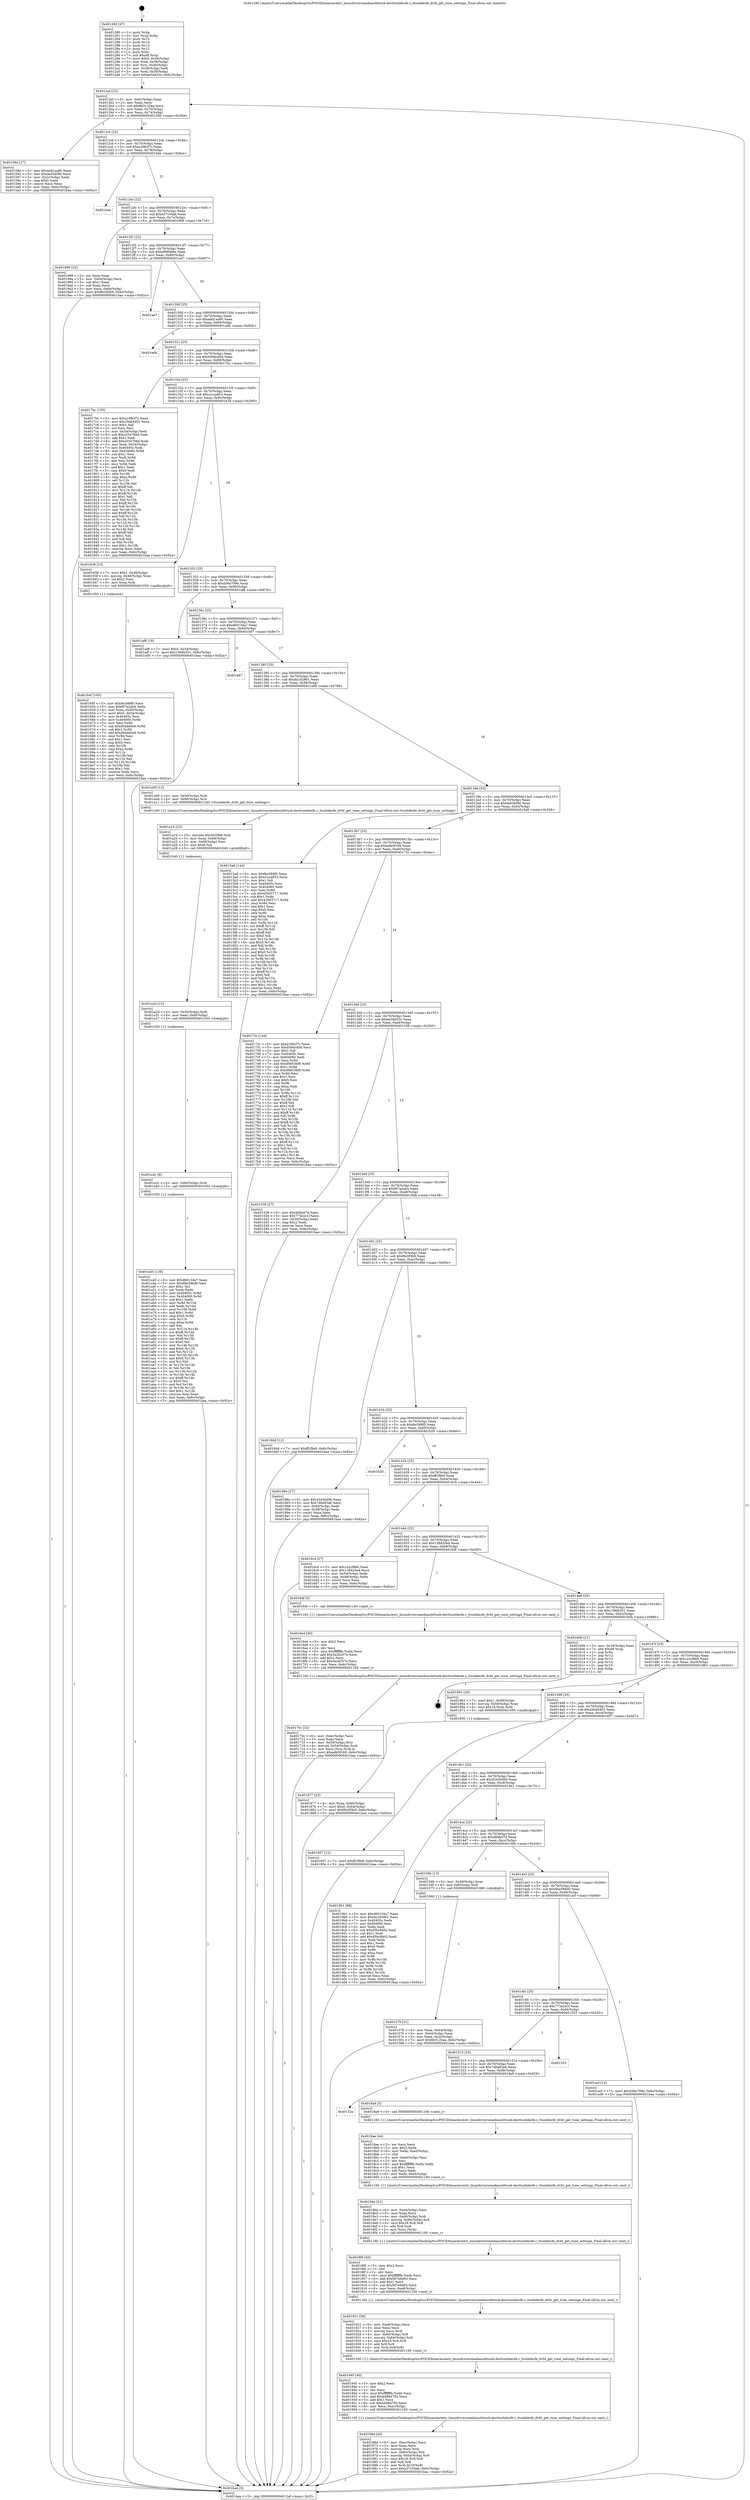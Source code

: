 digraph "0x401280" {
  label = "0x401280 (/mnt/c/Users/mathe/Desktop/tcc/POCII/binaries/extr_linuxdriversmediausbttusb-decttusbdecfe.c_ttusbdecfe_dvbt_get_tune_settings_Final-ollvm.out::main(0))"
  labelloc = "t"
  node[shape=record]

  Entry [label="",width=0.3,height=0.3,shape=circle,fillcolor=black,style=filled]
  "0x4012af" [label="{
     0x4012af [23]\l
     | [instrs]\l
     &nbsp;&nbsp;0x4012af \<+3\>: mov -0x6c(%rbp),%eax\l
     &nbsp;&nbsp;0x4012b2 \<+2\>: mov %eax,%ecx\l
     &nbsp;&nbsp;0x4012b4 \<+6\>: sub $0x863120aa,%ecx\l
     &nbsp;&nbsp;0x4012ba \<+3\>: mov %eax,-0x70(%rbp)\l
     &nbsp;&nbsp;0x4012bd \<+3\>: mov %ecx,-0x74(%rbp)\l
     &nbsp;&nbsp;0x4012c0 \<+6\>: je 000000000040158d \<main+0x30d\>\l
  }"]
  "0x40158d" [label="{
     0x40158d [27]\l
     | [instrs]\l
     &nbsp;&nbsp;0x40158d \<+5\>: mov $0xadd1aa80,%eax\l
     &nbsp;&nbsp;0x401592 \<+5\>: mov $0xda55b0fd,%ecx\l
     &nbsp;&nbsp;0x401597 \<+3\>: mov -0x2c(%rbp),%edx\l
     &nbsp;&nbsp;0x40159a \<+3\>: cmp $0x0,%edx\l
     &nbsp;&nbsp;0x40159d \<+3\>: cmove %ecx,%eax\l
     &nbsp;&nbsp;0x4015a0 \<+3\>: mov %eax,-0x6c(%rbp)\l
     &nbsp;&nbsp;0x4015a3 \<+5\>: jmp 0000000000401baa \<main+0x92a\>\l
  }"]
  "0x4012c6" [label="{
     0x4012c6 [22]\l
     | [instrs]\l
     &nbsp;&nbsp;0x4012c6 \<+5\>: jmp 00000000004012cb \<main+0x4b\>\l
     &nbsp;&nbsp;0x4012cb \<+3\>: mov -0x70(%rbp),%eax\l
     &nbsp;&nbsp;0x4012ce \<+5\>: sub $0xa168cf7c,%eax\l
     &nbsp;&nbsp;0x4012d3 \<+3\>: mov %eax,-0x78(%rbp)\l
     &nbsp;&nbsp;0x4012d6 \<+6\>: je 0000000000401b4e \<main+0x8ce\>\l
  }"]
  Exit [label="",width=0.3,height=0.3,shape=circle,fillcolor=black,style=filled,peripheries=2]
  "0x401b4e" [label="{
     0x401b4e\l
  }", style=dashed]
  "0x4012dc" [label="{
     0x4012dc [22]\l
     | [instrs]\l
     &nbsp;&nbsp;0x4012dc \<+5\>: jmp 00000000004012e1 \<main+0x61\>\l
     &nbsp;&nbsp;0x4012e1 \<+3\>: mov -0x70(%rbp),%eax\l
     &nbsp;&nbsp;0x4012e4 \<+5\>: sub $0xa37c54ab,%eax\l
     &nbsp;&nbsp;0x4012e9 \<+3\>: mov %eax,-0x7c(%rbp)\l
     &nbsp;&nbsp;0x4012ec \<+6\>: je 0000000000401998 \<main+0x718\>\l
  }"]
  "0x401a45" [label="{
     0x401a45 [138]\l
     | [instrs]\l
     &nbsp;&nbsp;0x401a45 \<+5\>: mov $0xd60134a7,%eax\l
     &nbsp;&nbsp;0x401a4a \<+5\>: mov $0x6ba596d0,%esi\l
     &nbsp;&nbsp;0x401a4f \<+2\>: mov $0x1,%cl\l
     &nbsp;&nbsp;0x401a51 \<+2\>: xor %edx,%edx\l
     &nbsp;&nbsp;0x401a53 \<+8\>: mov 0x40405c,%r8d\l
     &nbsp;&nbsp;0x401a5b \<+8\>: mov 0x404060,%r9d\l
     &nbsp;&nbsp;0x401a63 \<+3\>: sub $0x1,%edx\l
     &nbsp;&nbsp;0x401a66 \<+3\>: mov %r8d,%r10d\l
     &nbsp;&nbsp;0x401a69 \<+3\>: add %edx,%r10d\l
     &nbsp;&nbsp;0x401a6c \<+4\>: imul %r10d,%r8d\l
     &nbsp;&nbsp;0x401a70 \<+4\>: and $0x1,%r8d\l
     &nbsp;&nbsp;0x401a74 \<+4\>: cmp $0x0,%r8d\l
     &nbsp;&nbsp;0x401a78 \<+4\>: sete %r11b\l
     &nbsp;&nbsp;0x401a7c \<+4\>: cmp $0xa,%r9d\l
     &nbsp;&nbsp;0x401a80 \<+3\>: setl %bl\l
     &nbsp;&nbsp;0x401a83 \<+3\>: mov %r11b,%r14b\l
     &nbsp;&nbsp;0x401a86 \<+4\>: xor $0xff,%r14b\l
     &nbsp;&nbsp;0x401a8a \<+3\>: mov %bl,%r15b\l
     &nbsp;&nbsp;0x401a8d \<+4\>: xor $0xff,%r15b\l
     &nbsp;&nbsp;0x401a91 \<+3\>: xor $0x0,%cl\l
     &nbsp;&nbsp;0x401a94 \<+3\>: mov %r14b,%r12b\l
     &nbsp;&nbsp;0x401a97 \<+4\>: and $0x0,%r12b\l
     &nbsp;&nbsp;0x401a9b \<+3\>: and %cl,%r11b\l
     &nbsp;&nbsp;0x401a9e \<+3\>: mov %r15b,%r13b\l
     &nbsp;&nbsp;0x401aa1 \<+4\>: and $0x0,%r13b\l
     &nbsp;&nbsp;0x401aa5 \<+2\>: and %cl,%bl\l
     &nbsp;&nbsp;0x401aa7 \<+3\>: or %r11b,%r12b\l
     &nbsp;&nbsp;0x401aaa \<+3\>: or %bl,%r13b\l
     &nbsp;&nbsp;0x401aad \<+3\>: xor %r13b,%r12b\l
     &nbsp;&nbsp;0x401ab0 \<+3\>: or %r15b,%r14b\l
     &nbsp;&nbsp;0x401ab3 \<+4\>: xor $0xff,%r14b\l
     &nbsp;&nbsp;0x401ab7 \<+3\>: or $0x0,%cl\l
     &nbsp;&nbsp;0x401aba \<+3\>: and %cl,%r14b\l
     &nbsp;&nbsp;0x401abd \<+3\>: or %r14b,%r12b\l
     &nbsp;&nbsp;0x401ac0 \<+4\>: test $0x1,%r12b\l
     &nbsp;&nbsp;0x401ac4 \<+3\>: cmovne %esi,%eax\l
     &nbsp;&nbsp;0x401ac7 \<+3\>: mov %eax,-0x6c(%rbp)\l
     &nbsp;&nbsp;0x401aca \<+5\>: jmp 0000000000401baa \<main+0x92a\>\l
  }"]
  "0x401998" [label="{
     0x401998 [25]\l
     | [instrs]\l
     &nbsp;&nbsp;0x401998 \<+2\>: xor %eax,%eax\l
     &nbsp;&nbsp;0x40199a \<+3\>: mov -0x64(%rbp),%ecx\l
     &nbsp;&nbsp;0x40199d \<+3\>: sub $0x1,%eax\l
     &nbsp;&nbsp;0x4019a0 \<+2\>: sub %eax,%ecx\l
     &nbsp;&nbsp;0x4019a2 \<+3\>: mov %ecx,-0x64(%rbp)\l
     &nbsp;&nbsp;0x4019a5 \<+7\>: movl $0xf6c0f3b9,-0x6c(%rbp)\l
     &nbsp;&nbsp;0x4019ac \<+5\>: jmp 0000000000401baa \<main+0x92a\>\l
  }"]
  "0x4012f2" [label="{
     0x4012f2 [22]\l
     | [instrs]\l
     &nbsp;&nbsp;0x4012f2 \<+5\>: jmp 00000000004012f7 \<main+0x77\>\l
     &nbsp;&nbsp;0x4012f7 \<+3\>: mov -0x70(%rbp),%eax\l
     &nbsp;&nbsp;0x4012fa \<+5\>: sub $0xa9889abe,%eax\l
     &nbsp;&nbsp;0x4012ff \<+3\>: mov %eax,-0x80(%rbp)\l
     &nbsp;&nbsp;0x401302 \<+6\>: je 0000000000401ae7 \<main+0x867\>\l
  }"]
  "0x401a3c" [label="{
     0x401a3c [9]\l
     | [instrs]\l
     &nbsp;&nbsp;0x401a3c \<+4\>: mov -0x60(%rbp),%rdi\l
     &nbsp;&nbsp;0x401a40 \<+5\>: call 0000000000401030 \<free@plt\>\l
     | [calls]\l
     &nbsp;&nbsp;0x401030 \{1\} (unknown)\l
  }"]
  "0x401ae7" [label="{
     0x401ae7\l
  }", style=dashed]
  "0x401308" [label="{
     0x401308 [25]\l
     | [instrs]\l
     &nbsp;&nbsp;0x401308 \<+5\>: jmp 000000000040130d \<main+0x8d\>\l
     &nbsp;&nbsp;0x40130d \<+3\>: mov -0x70(%rbp),%eax\l
     &nbsp;&nbsp;0x401310 \<+5\>: sub $0xadd1aa80,%eax\l
     &nbsp;&nbsp;0x401315 \<+6\>: mov %eax,-0x84(%rbp)\l
     &nbsp;&nbsp;0x40131b \<+6\>: je 0000000000401adb \<main+0x85b\>\l
  }"]
  "0x401a2d" [label="{
     0x401a2d [15]\l
     | [instrs]\l
     &nbsp;&nbsp;0x401a2d \<+4\>: mov -0x50(%rbp),%rdi\l
     &nbsp;&nbsp;0x401a31 \<+6\>: mov %eax,-0xf0(%rbp)\l
     &nbsp;&nbsp;0x401a37 \<+5\>: call 0000000000401030 \<free@plt\>\l
     | [calls]\l
     &nbsp;&nbsp;0x401030 \{1\} (unknown)\l
  }"]
  "0x401adb" [label="{
     0x401adb\l
  }", style=dashed]
  "0x401321" [label="{
     0x401321 [25]\l
     | [instrs]\l
     &nbsp;&nbsp;0x401321 \<+5\>: jmp 0000000000401326 \<main+0xa6\>\l
     &nbsp;&nbsp;0x401326 \<+3\>: mov -0x70(%rbp),%eax\l
     &nbsp;&nbsp;0x401329 \<+5\>: sub $0xb59dcd0d,%eax\l
     &nbsp;&nbsp;0x40132e \<+6\>: mov %eax,-0x88(%rbp)\l
     &nbsp;&nbsp;0x401334 \<+6\>: je 00000000004017bc \<main+0x53c\>\l
  }"]
  "0x401a16" [label="{
     0x401a16 [23]\l
     | [instrs]\l
     &nbsp;&nbsp;0x401a16 \<+10\>: movabs $0x4020b6,%rdi\l
     &nbsp;&nbsp;0x401a20 \<+3\>: mov %eax,-0x68(%rbp)\l
     &nbsp;&nbsp;0x401a23 \<+3\>: mov -0x68(%rbp),%esi\l
     &nbsp;&nbsp;0x401a26 \<+2\>: mov $0x0,%al\l
     &nbsp;&nbsp;0x401a28 \<+5\>: call 0000000000401040 \<printf@plt\>\l
     | [calls]\l
     &nbsp;&nbsp;0x401040 \{1\} (unknown)\l
  }"]
  "0x4017bc" [label="{
     0x4017bc [155]\l
     | [instrs]\l
     &nbsp;&nbsp;0x4017bc \<+5\>: mov $0xa168cf7c,%eax\l
     &nbsp;&nbsp;0x4017c1 \<+5\>: mov $0x29ad4401,%ecx\l
     &nbsp;&nbsp;0x4017c6 \<+2\>: mov $0x1,%dl\l
     &nbsp;&nbsp;0x4017c8 \<+2\>: xor %esi,%esi\l
     &nbsp;&nbsp;0x4017ca \<+3\>: mov -0x54(%rbp),%edi\l
     &nbsp;&nbsp;0x4017cd \<+6\>: sub $0xc034766d,%edi\l
     &nbsp;&nbsp;0x4017d3 \<+3\>: add $0x1,%edi\l
     &nbsp;&nbsp;0x4017d6 \<+6\>: add $0xc034766d,%edi\l
     &nbsp;&nbsp;0x4017dc \<+3\>: mov %edi,-0x54(%rbp)\l
     &nbsp;&nbsp;0x4017df \<+7\>: mov 0x40405c,%edi\l
     &nbsp;&nbsp;0x4017e6 \<+8\>: mov 0x404060,%r8d\l
     &nbsp;&nbsp;0x4017ee \<+3\>: sub $0x1,%esi\l
     &nbsp;&nbsp;0x4017f1 \<+3\>: mov %edi,%r9d\l
     &nbsp;&nbsp;0x4017f4 \<+3\>: add %esi,%r9d\l
     &nbsp;&nbsp;0x4017f7 \<+4\>: imul %r9d,%edi\l
     &nbsp;&nbsp;0x4017fb \<+3\>: and $0x1,%edi\l
     &nbsp;&nbsp;0x4017fe \<+3\>: cmp $0x0,%edi\l
     &nbsp;&nbsp;0x401801 \<+4\>: sete %r10b\l
     &nbsp;&nbsp;0x401805 \<+4\>: cmp $0xa,%r8d\l
     &nbsp;&nbsp;0x401809 \<+4\>: setl %r11b\l
     &nbsp;&nbsp;0x40180d \<+3\>: mov %r10b,%bl\l
     &nbsp;&nbsp;0x401810 \<+3\>: xor $0xff,%bl\l
     &nbsp;&nbsp;0x401813 \<+3\>: mov %r11b,%r14b\l
     &nbsp;&nbsp;0x401816 \<+4\>: xor $0xff,%r14b\l
     &nbsp;&nbsp;0x40181a \<+3\>: xor $0x1,%dl\l
     &nbsp;&nbsp;0x40181d \<+3\>: mov %bl,%r15b\l
     &nbsp;&nbsp;0x401820 \<+4\>: and $0xff,%r15b\l
     &nbsp;&nbsp;0x401824 \<+3\>: and %dl,%r10b\l
     &nbsp;&nbsp;0x401827 \<+3\>: mov %r14b,%r12b\l
     &nbsp;&nbsp;0x40182a \<+4\>: and $0xff,%r12b\l
     &nbsp;&nbsp;0x40182e \<+3\>: and %dl,%r11b\l
     &nbsp;&nbsp;0x401831 \<+3\>: or %r10b,%r15b\l
     &nbsp;&nbsp;0x401834 \<+3\>: or %r11b,%r12b\l
     &nbsp;&nbsp;0x401837 \<+3\>: xor %r12b,%r15b\l
     &nbsp;&nbsp;0x40183a \<+3\>: or %r14b,%bl\l
     &nbsp;&nbsp;0x40183d \<+3\>: xor $0xff,%bl\l
     &nbsp;&nbsp;0x401840 \<+3\>: or $0x1,%dl\l
     &nbsp;&nbsp;0x401843 \<+2\>: and %dl,%bl\l
     &nbsp;&nbsp;0x401845 \<+3\>: or %bl,%r15b\l
     &nbsp;&nbsp;0x401848 \<+4\>: test $0x1,%r15b\l
     &nbsp;&nbsp;0x40184c \<+3\>: cmovne %ecx,%eax\l
     &nbsp;&nbsp;0x40184f \<+3\>: mov %eax,-0x6c(%rbp)\l
     &nbsp;&nbsp;0x401852 \<+5\>: jmp 0000000000401baa \<main+0x92a\>\l
  }"]
  "0x40133a" [label="{
     0x40133a [25]\l
     | [instrs]\l
     &nbsp;&nbsp;0x40133a \<+5\>: jmp 000000000040133f \<main+0xbf\>\l
     &nbsp;&nbsp;0x40133f \<+3\>: mov -0x70(%rbp),%eax\l
     &nbsp;&nbsp;0x401342 \<+5\>: sub $0xcccca853,%eax\l
     &nbsp;&nbsp;0x401347 \<+6\>: mov %eax,-0x8c(%rbp)\l
     &nbsp;&nbsp;0x40134d \<+6\>: je 0000000000401638 \<main+0x3b8\>\l
  }"]
  "0x40196d" [label="{
     0x40196d [43]\l
     | [instrs]\l
     &nbsp;&nbsp;0x40196d \<+6\>: mov -0xec(%rbp),%ecx\l
     &nbsp;&nbsp;0x401973 \<+3\>: imul %eax,%ecx\l
     &nbsp;&nbsp;0x401976 \<+3\>: movslq %ecx,%rdi\l
     &nbsp;&nbsp;0x401979 \<+4\>: mov -0x60(%rbp),%r8\l
     &nbsp;&nbsp;0x40197d \<+4\>: movslq -0x64(%rbp),%r9\l
     &nbsp;&nbsp;0x401981 \<+4\>: imul $0x18,%r9,%r9\l
     &nbsp;&nbsp;0x401985 \<+3\>: add %r9,%r8\l
     &nbsp;&nbsp;0x401988 \<+4\>: mov %rdi,0x10(%r8)\l
     &nbsp;&nbsp;0x40198c \<+7\>: movl $0xa37c54ab,-0x6c(%rbp)\l
     &nbsp;&nbsp;0x401993 \<+5\>: jmp 0000000000401baa \<main+0x92a\>\l
  }"]
  "0x401638" [label="{
     0x401638 [23]\l
     | [instrs]\l
     &nbsp;&nbsp;0x401638 \<+7\>: movl $0x1,-0x48(%rbp)\l
     &nbsp;&nbsp;0x40163f \<+4\>: movslq -0x48(%rbp),%rax\l
     &nbsp;&nbsp;0x401643 \<+4\>: shl $0x2,%rax\l
     &nbsp;&nbsp;0x401647 \<+3\>: mov %rax,%rdi\l
     &nbsp;&nbsp;0x40164a \<+5\>: call 0000000000401050 \<malloc@plt\>\l
     | [calls]\l
     &nbsp;&nbsp;0x401050 \{1\} (unknown)\l
  }"]
  "0x401353" [label="{
     0x401353 [25]\l
     | [instrs]\l
     &nbsp;&nbsp;0x401353 \<+5\>: jmp 0000000000401358 \<main+0xd8\>\l
     &nbsp;&nbsp;0x401358 \<+3\>: mov -0x70(%rbp),%eax\l
     &nbsp;&nbsp;0x40135b \<+5\>: sub $0xd36e709e,%eax\l
     &nbsp;&nbsp;0x401360 \<+6\>: mov %eax,-0x90(%rbp)\l
     &nbsp;&nbsp;0x401366 \<+6\>: je 0000000000401af8 \<main+0x878\>\l
  }"]
  "0x401945" [label="{
     0x401945 [40]\l
     | [instrs]\l
     &nbsp;&nbsp;0x401945 \<+5\>: mov $0x2,%ecx\l
     &nbsp;&nbsp;0x40194a \<+1\>: cltd\l
     &nbsp;&nbsp;0x40194b \<+2\>: idiv %ecx\l
     &nbsp;&nbsp;0x40194d \<+6\>: imul $0xfffffffe,%edx,%ecx\l
     &nbsp;&nbsp;0x401953 \<+6\>: add $0xb4884783,%ecx\l
     &nbsp;&nbsp;0x401959 \<+3\>: add $0x1,%ecx\l
     &nbsp;&nbsp;0x40195c \<+6\>: sub $0xb4884783,%ecx\l
     &nbsp;&nbsp;0x401962 \<+6\>: mov %ecx,-0xec(%rbp)\l
     &nbsp;&nbsp;0x401968 \<+5\>: call 0000000000401160 \<next_i\>\l
     | [calls]\l
     &nbsp;&nbsp;0x401160 \{1\} (/mnt/c/Users/mathe/Desktop/tcc/POCII/binaries/extr_linuxdriversmediausbttusb-decttusbdecfe.c_ttusbdecfe_dvbt_get_tune_settings_Final-ollvm.out::next_i)\l
  }"]
  "0x401af8" [label="{
     0x401af8 [19]\l
     | [instrs]\l
     &nbsp;&nbsp;0x401af8 \<+7\>: movl $0x0,-0x34(%rbp)\l
     &nbsp;&nbsp;0x401aff \<+7\>: movl $0x1596b351,-0x6c(%rbp)\l
     &nbsp;&nbsp;0x401b06 \<+5\>: jmp 0000000000401baa \<main+0x92a\>\l
  }"]
  "0x40136c" [label="{
     0x40136c [25]\l
     | [instrs]\l
     &nbsp;&nbsp;0x40136c \<+5\>: jmp 0000000000401371 \<main+0xf1\>\l
     &nbsp;&nbsp;0x401371 \<+3\>: mov -0x70(%rbp),%eax\l
     &nbsp;&nbsp;0x401374 \<+5\>: sub $0xd60134a7,%eax\l
     &nbsp;&nbsp;0x401379 \<+6\>: mov %eax,-0x94(%rbp)\l
     &nbsp;&nbsp;0x40137f \<+6\>: je 0000000000401b67 \<main+0x8e7\>\l
  }"]
  "0x401921" [label="{
     0x401921 [36]\l
     | [instrs]\l
     &nbsp;&nbsp;0x401921 \<+6\>: mov -0xe8(%rbp),%ecx\l
     &nbsp;&nbsp;0x401927 \<+3\>: imul %eax,%ecx\l
     &nbsp;&nbsp;0x40192a \<+3\>: movslq %ecx,%rdi\l
     &nbsp;&nbsp;0x40192d \<+4\>: mov -0x60(%rbp),%r8\l
     &nbsp;&nbsp;0x401931 \<+4\>: movslq -0x64(%rbp),%r9\l
     &nbsp;&nbsp;0x401935 \<+4\>: imul $0x18,%r9,%r9\l
     &nbsp;&nbsp;0x401939 \<+3\>: add %r9,%r8\l
     &nbsp;&nbsp;0x40193c \<+4\>: mov %rdi,0x8(%r8)\l
     &nbsp;&nbsp;0x401940 \<+5\>: call 0000000000401160 \<next_i\>\l
     | [calls]\l
     &nbsp;&nbsp;0x401160 \{1\} (/mnt/c/Users/mathe/Desktop/tcc/POCII/binaries/extr_linuxdriversmediausbttusb-decttusbdecfe.c_ttusbdecfe_dvbt_get_tune_settings_Final-ollvm.out::next_i)\l
  }"]
  "0x401b67" [label="{
     0x401b67\l
  }", style=dashed]
  "0x401385" [label="{
     0x401385 [25]\l
     | [instrs]\l
     &nbsp;&nbsp;0x401385 \<+5\>: jmp 000000000040138a \<main+0x10a\>\l
     &nbsp;&nbsp;0x40138a \<+3\>: mov -0x70(%rbp),%eax\l
     &nbsp;&nbsp;0x40138d \<+5\>: sub $0xda182801,%eax\l
     &nbsp;&nbsp;0x401392 \<+6\>: mov %eax,-0x98(%rbp)\l
     &nbsp;&nbsp;0x401398 \<+6\>: je 0000000000401a09 \<main+0x789\>\l
  }"]
  "0x4018f9" [label="{
     0x4018f9 [40]\l
     | [instrs]\l
     &nbsp;&nbsp;0x4018f9 \<+5\>: mov $0x2,%ecx\l
     &nbsp;&nbsp;0x4018fe \<+1\>: cltd\l
     &nbsp;&nbsp;0x4018ff \<+2\>: idiv %ecx\l
     &nbsp;&nbsp;0x401901 \<+6\>: imul $0xfffffffe,%edx,%ecx\l
     &nbsp;&nbsp;0x401907 \<+6\>: add $0x567e6d93,%ecx\l
     &nbsp;&nbsp;0x40190d \<+3\>: add $0x1,%ecx\l
     &nbsp;&nbsp;0x401910 \<+6\>: sub $0x567e6d93,%ecx\l
     &nbsp;&nbsp;0x401916 \<+6\>: mov %ecx,-0xe8(%rbp)\l
     &nbsp;&nbsp;0x40191c \<+5\>: call 0000000000401160 \<next_i\>\l
     | [calls]\l
     &nbsp;&nbsp;0x401160 \{1\} (/mnt/c/Users/mathe/Desktop/tcc/POCII/binaries/extr_linuxdriversmediausbttusb-decttusbdecfe.c_ttusbdecfe_dvbt_get_tune_settings_Final-ollvm.out::next_i)\l
  }"]
  "0x401a09" [label="{
     0x401a09 [13]\l
     | [instrs]\l
     &nbsp;&nbsp;0x401a09 \<+4\>: mov -0x50(%rbp),%rdi\l
     &nbsp;&nbsp;0x401a0d \<+4\>: mov -0x60(%rbp),%rsi\l
     &nbsp;&nbsp;0x401a11 \<+5\>: call 0000000000401240 \<ttusbdecfe_dvbt_get_tune_settings\>\l
     | [calls]\l
     &nbsp;&nbsp;0x401240 \{1\} (/mnt/c/Users/mathe/Desktop/tcc/POCII/binaries/extr_linuxdriversmediausbttusb-decttusbdecfe.c_ttusbdecfe_dvbt_get_tune_settings_Final-ollvm.out::ttusbdecfe_dvbt_get_tune_settings)\l
  }"]
  "0x40139e" [label="{
     0x40139e [25]\l
     | [instrs]\l
     &nbsp;&nbsp;0x40139e \<+5\>: jmp 00000000004013a3 \<main+0x123\>\l
     &nbsp;&nbsp;0x4013a3 \<+3\>: mov -0x70(%rbp),%eax\l
     &nbsp;&nbsp;0x4013a6 \<+5\>: sub $0xda55b0fd,%eax\l
     &nbsp;&nbsp;0x4013ab \<+6\>: mov %eax,-0x9c(%rbp)\l
     &nbsp;&nbsp;0x4013b1 \<+6\>: je 00000000004015a8 \<main+0x328\>\l
  }"]
  "0x4018da" [label="{
     0x4018da [31]\l
     | [instrs]\l
     &nbsp;&nbsp;0x4018da \<+6\>: mov -0xe4(%rbp),%ecx\l
     &nbsp;&nbsp;0x4018e0 \<+3\>: imul %eax,%ecx\l
     &nbsp;&nbsp;0x4018e3 \<+4\>: mov -0x60(%rbp),%rdi\l
     &nbsp;&nbsp;0x4018e7 \<+4\>: movslq -0x64(%rbp),%r8\l
     &nbsp;&nbsp;0x4018eb \<+4\>: imul $0x18,%r8,%r8\l
     &nbsp;&nbsp;0x4018ef \<+3\>: add %r8,%rdi\l
     &nbsp;&nbsp;0x4018f2 \<+2\>: mov %ecx,(%rdi)\l
     &nbsp;&nbsp;0x4018f4 \<+5\>: call 0000000000401160 \<next_i\>\l
     | [calls]\l
     &nbsp;&nbsp;0x401160 \{1\} (/mnt/c/Users/mathe/Desktop/tcc/POCII/binaries/extr_linuxdriversmediausbttusb-decttusbdecfe.c_ttusbdecfe_dvbt_get_tune_settings_Final-ollvm.out::next_i)\l
  }"]
  "0x4015a8" [label="{
     0x4015a8 [144]\l
     | [instrs]\l
     &nbsp;&nbsp;0x4015a8 \<+5\>: mov $0xfec588f0,%eax\l
     &nbsp;&nbsp;0x4015ad \<+5\>: mov $0xcccca853,%ecx\l
     &nbsp;&nbsp;0x4015b2 \<+2\>: mov $0x1,%dl\l
     &nbsp;&nbsp;0x4015b4 \<+7\>: mov 0x40405c,%esi\l
     &nbsp;&nbsp;0x4015bb \<+7\>: mov 0x404060,%edi\l
     &nbsp;&nbsp;0x4015c2 \<+3\>: mov %esi,%r8d\l
     &nbsp;&nbsp;0x4015c5 \<+7\>: sub $0x43045717,%r8d\l
     &nbsp;&nbsp;0x4015cc \<+4\>: sub $0x1,%r8d\l
     &nbsp;&nbsp;0x4015d0 \<+7\>: add $0x43045717,%r8d\l
     &nbsp;&nbsp;0x4015d7 \<+4\>: imul %r8d,%esi\l
     &nbsp;&nbsp;0x4015db \<+3\>: and $0x1,%esi\l
     &nbsp;&nbsp;0x4015de \<+3\>: cmp $0x0,%esi\l
     &nbsp;&nbsp;0x4015e1 \<+4\>: sete %r9b\l
     &nbsp;&nbsp;0x4015e5 \<+3\>: cmp $0xa,%edi\l
     &nbsp;&nbsp;0x4015e8 \<+4\>: setl %r10b\l
     &nbsp;&nbsp;0x4015ec \<+3\>: mov %r9b,%r11b\l
     &nbsp;&nbsp;0x4015ef \<+4\>: xor $0xff,%r11b\l
     &nbsp;&nbsp;0x4015f3 \<+3\>: mov %r10b,%bl\l
     &nbsp;&nbsp;0x4015f6 \<+3\>: xor $0xff,%bl\l
     &nbsp;&nbsp;0x4015f9 \<+3\>: xor $0x0,%dl\l
     &nbsp;&nbsp;0x4015fc \<+3\>: mov %r11b,%r14b\l
     &nbsp;&nbsp;0x4015ff \<+4\>: and $0x0,%r14b\l
     &nbsp;&nbsp;0x401603 \<+3\>: and %dl,%r9b\l
     &nbsp;&nbsp;0x401606 \<+3\>: mov %bl,%r15b\l
     &nbsp;&nbsp;0x401609 \<+4\>: and $0x0,%r15b\l
     &nbsp;&nbsp;0x40160d \<+3\>: and %dl,%r10b\l
     &nbsp;&nbsp;0x401610 \<+3\>: or %r9b,%r14b\l
     &nbsp;&nbsp;0x401613 \<+3\>: or %r10b,%r15b\l
     &nbsp;&nbsp;0x401616 \<+3\>: xor %r15b,%r14b\l
     &nbsp;&nbsp;0x401619 \<+3\>: or %bl,%r11b\l
     &nbsp;&nbsp;0x40161c \<+4\>: xor $0xff,%r11b\l
     &nbsp;&nbsp;0x401620 \<+3\>: or $0x0,%dl\l
     &nbsp;&nbsp;0x401623 \<+3\>: and %dl,%r11b\l
     &nbsp;&nbsp;0x401626 \<+3\>: or %r11b,%r14b\l
     &nbsp;&nbsp;0x401629 \<+4\>: test $0x1,%r14b\l
     &nbsp;&nbsp;0x40162d \<+3\>: cmovne %ecx,%eax\l
     &nbsp;&nbsp;0x401630 \<+3\>: mov %eax,-0x6c(%rbp)\l
     &nbsp;&nbsp;0x401633 \<+5\>: jmp 0000000000401baa \<main+0x92a\>\l
  }"]
  "0x4013b7" [label="{
     0x4013b7 [25]\l
     | [instrs]\l
     &nbsp;&nbsp;0x4013b7 \<+5\>: jmp 00000000004013bc \<main+0x13c\>\l
     &nbsp;&nbsp;0x4013bc \<+3\>: mov -0x70(%rbp),%eax\l
     &nbsp;&nbsp;0x4013bf \<+5\>: sub $0xedb5f169,%eax\l
     &nbsp;&nbsp;0x4013c4 \<+6\>: mov %eax,-0xa0(%rbp)\l
     &nbsp;&nbsp;0x4013ca \<+6\>: je 000000000040172c \<main+0x4ac\>\l
  }"]
  "0x4018ae" [label="{
     0x4018ae [44]\l
     | [instrs]\l
     &nbsp;&nbsp;0x4018ae \<+2\>: xor %ecx,%ecx\l
     &nbsp;&nbsp;0x4018b0 \<+5\>: mov $0x2,%edx\l
     &nbsp;&nbsp;0x4018b5 \<+6\>: mov %edx,-0xe0(%rbp)\l
     &nbsp;&nbsp;0x4018bb \<+1\>: cltd\l
     &nbsp;&nbsp;0x4018bc \<+6\>: mov -0xe0(%rbp),%esi\l
     &nbsp;&nbsp;0x4018c2 \<+2\>: idiv %esi\l
     &nbsp;&nbsp;0x4018c4 \<+6\>: imul $0xfffffffe,%edx,%edx\l
     &nbsp;&nbsp;0x4018ca \<+3\>: sub $0x1,%ecx\l
     &nbsp;&nbsp;0x4018cd \<+2\>: sub %ecx,%edx\l
     &nbsp;&nbsp;0x4018cf \<+6\>: mov %edx,-0xe4(%rbp)\l
     &nbsp;&nbsp;0x4018d5 \<+5\>: call 0000000000401160 \<next_i\>\l
     | [calls]\l
     &nbsp;&nbsp;0x401160 \{1\} (/mnt/c/Users/mathe/Desktop/tcc/POCII/binaries/extr_linuxdriversmediausbttusb-decttusbdecfe.c_ttusbdecfe_dvbt_get_tune_settings_Final-ollvm.out::next_i)\l
  }"]
  "0x40172c" [label="{
     0x40172c [144]\l
     | [instrs]\l
     &nbsp;&nbsp;0x40172c \<+5\>: mov $0xa168cf7c,%eax\l
     &nbsp;&nbsp;0x401731 \<+5\>: mov $0xb59dcd0d,%ecx\l
     &nbsp;&nbsp;0x401736 \<+2\>: mov $0x1,%dl\l
     &nbsp;&nbsp;0x401738 \<+7\>: mov 0x40405c,%esi\l
     &nbsp;&nbsp;0x40173f \<+7\>: mov 0x404060,%edi\l
     &nbsp;&nbsp;0x401746 \<+3\>: mov %esi,%r8d\l
     &nbsp;&nbsp;0x401749 \<+7\>: add $0xd9b03bf9,%r8d\l
     &nbsp;&nbsp;0x401750 \<+4\>: sub $0x1,%r8d\l
     &nbsp;&nbsp;0x401754 \<+7\>: sub $0xd9b03bf9,%r8d\l
     &nbsp;&nbsp;0x40175b \<+4\>: imul %r8d,%esi\l
     &nbsp;&nbsp;0x40175f \<+3\>: and $0x1,%esi\l
     &nbsp;&nbsp;0x401762 \<+3\>: cmp $0x0,%esi\l
     &nbsp;&nbsp;0x401765 \<+4\>: sete %r9b\l
     &nbsp;&nbsp;0x401769 \<+3\>: cmp $0xa,%edi\l
     &nbsp;&nbsp;0x40176c \<+4\>: setl %r10b\l
     &nbsp;&nbsp;0x401770 \<+3\>: mov %r9b,%r11b\l
     &nbsp;&nbsp;0x401773 \<+4\>: xor $0xff,%r11b\l
     &nbsp;&nbsp;0x401777 \<+3\>: mov %r10b,%bl\l
     &nbsp;&nbsp;0x40177a \<+3\>: xor $0xff,%bl\l
     &nbsp;&nbsp;0x40177d \<+3\>: xor $0x1,%dl\l
     &nbsp;&nbsp;0x401780 \<+3\>: mov %r11b,%r14b\l
     &nbsp;&nbsp;0x401783 \<+4\>: and $0xff,%r14b\l
     &nbsp;&nbsp;0x401787 \<+3\>: and %dl,%r9b\l
     &nbsp;&nbsp;0x40178a \<+3\>: mov %bl,%r15b\l
     &nbsp;&nbsp;0x40178d \<+4\>: and $0xff,%r15b\l
     &nbsp;&nbsp;0x401791 \<+3\>: and %dl,%r10b\l
     &nbsp;&nbsp;0x401794 \<+3\>: or %r9b,%r14b\l
     &nbsp;&nbsp;0x401797 \<+3\>: or %r10b,%r15b\l
     &nbsp;&nbsp;0x40179a \<+3\>: xor %r15b,%r14b\l
     &nbsp;&nbsp;0x40179d \<+3\>: or %bl,%r11b\l
     &nbsp;&nbsp;0x4017a0 \<+4\>: xor $0xff,%r11b\l
     &nbsp;&nbsp;0x4017a4 \<+3\>: or $0x1,%dl\l
     &nbsp;&nbsp;0x4017a7 \<+3\>: and %dl,%r11b\l
     &nbsp;&nbsp;0x4017aa \<+3\>: or %r11b,%r14b\l
     &nbsp;&nbsp;0x4017ad \<+4\>: test $0x1,%r14b\l
     &nbsp;&nbsp;0x4017b1 \<+3\>: cmovne %ecx,%eax\l
     &nbsp;&nbsp;0x4017b4 \<+3\>: mov %eax,-0x6c(%rbp)\l
     &nbsp;&nbsp;0x4017b7 \<+5\>: jmp 0000000000401baa \<main+0x92a\>\l
  }"]
  "0x4013d0" [label="{
     0x4013d0 [25]\l
     | [instrs]\l
     &nbsp;&nbsp;0x4013d0 \<+5\>: jmp 00000000004013d5 \<main+0x155\>\l
     &nbsp;&nbsp;0x4013d5 \<+3\>: mov -0x70(%rbp),%eax\l
     &nbsp;&nbsp;0x4013d8 \<+5\>: sub $0xee3dd33c,%eax\l
     &nbsp;&nbsp;0x4013dd \<+6\>: mov %eax,-0xa4(%rbp)\l
     &nbsp;&nbsp;0x4013e3 \<+6\>: je 0000000000401538 \<main+0x2b8\>\l
  }"]
  "0x40152e" [label="{
     0x40152e\l
  }", style=dashed]
  "0x401538" [label="{
     0x401538 [27]\l
     | [instrs]\l
     &nbsp;&nbsp;0x401538 \<+5\>: mov $0x4fdfa47d,%eax\l
     &nbsp;&nbsp;0x40153d \<+5\>: mov $0x773e2e1f,%ecx\l
     &nbsp;&nbsp;0x401542 \<+3\>: mov -0x30(%rbp),%edx\l
     &nbsp;&nbsp;0x401545 \<+3\>: cmp $0x2,%edx\l
     &nbsp;&nbsp;0x401548 \<+3\>: cmovne %ecx,%eax\l
     &nbsp;&nbsp;0x40154b \<+3\>: mov %eax,-0x6c(%rbp)\l
     &nbsp;&nbsp;0x40154e \<+5\>: jmp 0000000000401baa \<main+0x92a\>\l
  }"]
  "0x4013e9" [label="{
     0x4013e9 [25]\l
     | [instrs]\l
     &nbsp;&nbsp;0x4013e9 \<+5\>: jmp 00000000004013ee \<main+0x16e\>\l
     &nbsp;&nbsp;0x4013ee \<+3\>: mov -0x70(%rbp),%eax\l
     &nbsp;&nbsp;0x4013f1 \<+5\>: sub $0xf07a2ab4,%eax\l
     &nbsp;&nbsp;0x4013f6 \<+6\>: mov %eax,-0xa8(%rbp)\l
     &nbsp;&nbsp;0x4013fc \<+6\>: je 00000000004016b8 \<main+0x438\>\l
  }"]
  "0x401baa" [label="{
     0x401baa [5]\l
     | [instrs]\l
     &nbsp;&nbsp;0x401baa \<+5\>: jmp 00000000004012af \<main+0x2f\>\l
  }"]
  "0x401280" [label="{
     0x401280 [47]\l
     | [instrs]\l
     &nbsp;&nbsp;0x401280 \<+1\>: push %rbp\l
     &nbsp;&nbsp;0x401281 \<+3\>: mov %rsp,%rbp\l
     &nbsp;&nbsp;0x401284 \<+2\>: push %r15\l
     &nbsp;&nbsp;0x401286 \<+2\>: push %r14\l
     &nbsp;&nbsp;0x401288 \<+2\>: push %r13\l
     &nbsp;&nbsp;0x40128a \<+2\>: push %r12\l
     &nbsp;&nbsp;0x40128c \<+1\>: push %rbx\l
     &nbsp;&nbsp;0x40128d \<+7\>: sub $0xd8,%rsp\l
     &nbsp;&nbsp;0x401294 \<+7\>: movl $0x0,-0x34(%rbp)\l
     &nbsp;&nbsp;0x40129b \<+3\>: mov %edi,-0x38(%rbp)\l
     &nbsp;&nbsp;0x40129e \<+4\>: mov %rsi,-0x40(%rbp)\l
     &nbsp;&nbsp;0x4012a2 \<+3\>: mov -0x38(%rbp),%edi\l
     &nbsp;&nbsp;0x4012a5 \<+3\>: mov %edi,-0x30(%rbp)\l
     &nbsp;&nbsp;0x4012a8 \<+7\>: movl $0xee3dd33c,-0x6c(%rbp)\l
  }"]
  "0x4018a9" [label="{
     0x4018a9 [5]\l
     | [instrs]\l
     &nbsp;&nbsp;0x4018a9 \<+5\>: call 0000000000401160 \<next_i\>\l
     | [calls]\l
     &nbsp;&nbsp;0x401160 \{1\} (/mnt/c/Users/mathe/Desktop/tcc/POCII/binaries/extr_linuxdriversmediausbttusb-decttusbdecfe.c_ttusbdecfe_dvbt_get_tune_settings_Final-ollvm.out::next_i)\l
  }"]
  "0x4016b8" [label="{
     0x4016b8 [12]\l
     | [instrs]\l
     &nbsp;&nbsp;0x4016b8 \<+7\>: movl $0xff1f9e9,-0x6c(%rbp)\l
     &nbsp;&nbsp;0x4016bf \<+5\>: jmp 0000000000401baa \<main+0x92a\>\l
  }"]
  "0x401402" [label="{
     0x401402 [25]\l
     | [instrs]\l
     &nbsp;&nbsp;0x401402 \<+5\>: jmp 0000000000401407 \<main+0x187\>\l
     &nbsp;&nbsp;0x401407 \<+3\>: mov -0x70(%rbp),%eax\l
     &nbsp;&nbsp;0x40140a \<+5\>: sub $0xf6c0f3b9,%eax\l
     &nbsp;&nbsp;0x40140f \<+6\>: mov %eax,-0xac(%rbp)\l
     &nbsp;&nbsp;0x401415 \<+6\>: je 000000000040188e \<main+0x60e\>\l
  }"]
  "0x401515" [label="{
     0x401515 [25]\l
     | [instrs]\l
     &nbsp;&nbsp;0x401515 \<+5\>: jmp 000000000040151a \<main+0x29a\>\l
     &nbsp;&nbsp;0x40151a \<+3\>: mov -0x70(%rbp),%eax\l
     &nbsp;&nbsp;0x40151d \<+5\>: sub $0x7d6a83a6,%eax\l
     &nbsp;&nbsp;0x401522 \<+6\>: mov %eax,-0xd8(%rbp)\l
     &nbsp;&nbsp;0x401528 \<+6\>: je 00000000004018a9 \<main+0x629\>\l
  }"]
  "0x40188e" [label="{
     0x40188e [27]\l
     | [instrs]\l
     &nbsp;&nbsp;0x40188e \<+5\>: mov $0x4343b400,%eax\l
     &nbsp;&nbsp;0x401893 \<+5\>: mov $0x7d6a83a6,%ecx\l
     &nbsp;&nbsp;0x401898 \<+3\>: mov -0x64(%rbp),%edx\l
     &nbsp;&nbsp;0x40189b \<+3\>: cmp -0x58(%rbp),%edx\l
     &nbsp;&nbsp;0x40189e \<+3\>: cmovl %ecx,%eax\l
     &nbsp;&nbsp;0x4018a1 \<+3\>: mov %eax,-0x6c(%rbp)\l
     &nbsp;&nbsp;0x4018a4 \<+5\>: jmp 0000000000401baa \<main+0x92a\>\l
  }"]
  "0x40141b" [label="{
     0x40141b [25]\l
     | [instrs]\l
     &nbsp;&nbsp;0x40141b \<+5\>: jmp 0000000000401420 \<main+0x1a0\>\l
     &nbsp;&nbsp;0x401420 \<+3\>: mov -0x70(%rbp),%eax\l
     &nbsp;&nbsp;0x401423 \<+5\>: sub $0xfec588f0,%eax\l
     &nbsp;&nbsp;0x401428 \<+6\>: mov %eax,-0xb0(%rbp)\l
     &nbsp;&nbsp;0x40142e \<+6\>: je 0000000000401b20 \<main+0x8a0\>\l
  }"]
  "0x401553" [label="{
     0x401553\l
  }", style=dashed]
  "0x401b20" [label="{
     0x401b20\l
  }", style=dashed]
  "0x401434" [label="{
     0x401434 [25]\l
     | [instrs]\l
     &nbsp;&nbsp;0x401434 \<+5\>: jmp 0000000000401439 \<main+0x1b9\>\l
     &nbsp;&nbsp;0x401439 \<+3\>: mov -0x70(%rbp),%eax\l
     &nbsp;&nbsp;0x40143c \<+5\>: sub $0xff1f9e9,%eax\l
     &nbsp;&nbsp;0x401441 \<+6\>: mov %eax,-0xb4(%rbp)\l
     &nbsp;&nbsp;0x401447 \<+6\>: je 00000000004016c4 \<main+0x444\>\l
  }"]
  "0x4014fc" [label="{
     0x4014fc [25]\l
     | [instrs]\l
     &nbsp;&nbsp;0x4014fc \<+5\>: jmp 0000000000401501 \<main+0x281\>\l
     &nbsp;&nbsp;0x401501 \<+3\>: mov -0x70(%rbp),%eax\l
     &nbsp;&nbsp;0x401504 \<+5\>: sub $0x773e2e1f,%eax\l
     &nbsp;&nbsp;0x401509 \<+6\>: mov %eax,-0xd4(%rbp)\l
     &nbsp;&nbsp;0x40150f \<+6\>: je 0000000000401553 \<main+0x2d3\>\l
  }"]
  "0x4016c4" [label="{
     0x4016c4 [27]\l
     | [instrs]\l
     &nbsp;&nbsp;0x4016c4 \<+5\>: mov $0x1a2c9fe6,%eax\l
     &nbsp;&nbsp;0x4016c9 \<+5\>: mov $0x138420e4,%ecx\l
     &nbsp;&nbsp;0x4016ce \<+3\>: mov -0x54(%rbp),%edx\l
     &nbsp;&nbsp;0x4016d1 \<+3\>: cmp -0x48(%rbp),%edx\l
     &nbsp;&nbsp;0x4016d4 \<+3\>: cmovl %ecx,%eax\l
     &nbsp;&nbsp;0x4016d7 \<+3\>: mov %eax,-0x6c(%rbp)\l
     &nbsp;&nbsp;0x4016da \<+5\>: jmp 0000000000401baa \<main+0x92a\>\l
  }"]
  "0x40144d" [label="{
     0x40144d [25]\l
     | [instrs]\l
     &nbsp;&nbsp;0x40144d \<+5\>: jmp 0000000000401452 \<main+0x1d2\>\l
     &nbsp;&nbsp;0x401452 \<+3\>: mov -0x70(%rbp),%eax\l
     &nbsp;&nbsp;0x401455 \<+5\>: sub $0x138420e4,%eax\l
     &nbsp;&nbsp;0x40145a \<+6\>: mov %eax,-0xb8(%rbp)\l
     &nbsp;&nbsp;0x401460 \<+6\>: je 00000000004016df \<main+0x45f\>\l
  }"]
  "0x401acf" [label="{
     0x401acf [12]\l
     | [instrs]\l
     &nbsp;&nbsp;0x401acf \<+7\>: movl $0xd36e709e,-0x6c(%rbp)\l
     &nbsp;&nbsp;0x401ad6 \<+5\>: jmp 0000000000401baa \<main+0x92a\>\l
  }"]
  "0x4016df" [label="{
     0x4016df [5]\l
     | [instrs]\l
     &nbsp;&nbsp;0x4016df \<+5\>: call 0000000000401160 \<next_i\>\l
     | [calls]\l
     &nbsp;&nbsp;0x401160 \{1\} (/mnt/c/Users/mathe/Desktop/tcc/POCII/binaries/extr_linuxdriversmediausbttusb-decttusbdecfe.c_ttusbdecfe_dvbt_get_tune_settings_Final-ollvm.out::next_i)\l
  }"]
  "0x401466" [label="{
     0x401466 [25]\l
     | [instrs]\l
     &nbsp;&nbsp;0x401466 \<+5\>: jmp 000000000040146b \<main+0x1eb\>\l
     &nbsp;&nbsp;0x40146b \<+3\>: mov -0x70(%rbp),%eax\l
     &nbsp;&nbsp;0x40146e \<+5\>: sub $0x1596b351,%eax\l
     &nbsp;&nbsp;0x401473 \<+6\>: mov %eax,-0xbc(%rbp)\l
     &nbsp;&nbsp;0x401479 \<+6\>: je 0000000000401b0b \<main+0x88b\>\l
  }"]
  "0x401877" [label="{
     0x401877 [23]\l
     | [instrs]\l
     &nbsp;&nbsp;0x401877 \<+4\>: mov %rax,-0x60(%rbp)\l
     &nbsp;&nbsp;0x40187b \<+7\>: movl $0x0,-0x64(%rbp)\l
     &nbsp;&nbsp;0x401882 \<+7\>: movl $0xf6c0f3b9,-0x6c(%rbp)\l
     &nbsp;&nbsp;0x401889 \<+5\>: jmp 0000000000401baa \<main+0x92a\>\l
  }"]
  "0x401b0b" [label="{
     0x401b0b [21]\l
     | [instrs]\l
     &nbsp;&nbsp;0x401b0b \<+3\>: mov -0x34(%rbp),%eax\l
     &nbsp;&nbsp;0x401b0e \<+7\>: add $0xd8,%rsp\l
     &nbsp;&nbsp;0x401b15 \<+1\>: pop %rbx\l
     &nbsp;&nbsp;0x401b16 \<+2\>: pop %r12\l
     &nbsp;&nbsp;0x401b18 \<+2\>: pop %r13\l
     &nbsp;&nbsp;0x401b1a \<+2\>: pop %r14\l
     &nbsp;&nbsp;0x401b1c \<+2\>: pop %r15\l
     &nbsp;&nbsp;0x401b1e \<+1\>: pop %rbp\l
     &nbsp;&nbsp;0x401b1f \<+1\>: ret\l
  }"]
  "0x40147f" [label="{
     0x40147f [25]\l
     | [instrs]\l
     &nbsp;&nbsp;0x40147f \<+5\>: jmp 0000000000401484 \<main+0x204\>\l
     &nbsp;&nbsp;0x401484 \<+3\>: mov -0x70(%rbp),%eax\l
     &nbsp;&nbsp;0x401487 \<+5\>: sub $0x1a2c9fe6,%eax\l
     &nbsp;&nbsp;0x40148c \<+6\>: mov %eax,-0xc0(%rbp)\l
     &nbsp;&nbsp;0x401492 \<+6\>: je 0000000000401863 \<main+0x5e3\>\l
  }"]
  "0x40170c" [label="{
     0x40170c [32]\l
     | [instrs]\l
     &nbsp;&nbsp;0x40170c \<+6\>: mov -0xdc(%rbp),%ecx\l
     &nbsp;&nbsp;0x401712 \<+3\>: imul %eax,%ecx\l
     &nbsp;&nbsp;0x401715 \<+4\>: mov -0x50(%rbp),%rsi\l
     &nbsp;&nbsp;0x401719 \<+4\>: movslq -0x54(%rbp),%rdi\l
     &nbsp;&nbsp;0x40171d \<+3\>: mov %ecx,(%rsi,%rdi,4)\l
     &nbsp;&nbsp;0x401720 \<+7\>: movl $0xedb5f169,-0x6c(%rbp)\l
     &nbsp;&nbsp;0x401727 \<+5\>: jmp 0000000000401baa \<main+0x92a\>\l
  }"]
  "0x401863" [label="{
     0x401863 [20]\l
     | [instrs]\l
     &nbsp;&nbsp;0x401863 \<+7\>: movl $0x1,-0x58(%rbp)\l
     &nbsp;&nbsp;0x40186a \<+4\>: movslq -0x58(%rbp),%rax\l
     &nbsp;&nbsp;0x40186e \<+4\>: imul $0x18,%rax,%rdi\l
     &nbsp;&nbsp;0x401872 \<+5\>: call 0000000000401050 \<malloc@plt\>\l
     | [calls]\l
     &nbsp;&nbsp;0x401050 \{1\} (unknown)\l
  }"]
  "0x401498" [label="{
     0x401498 [25]\l
     | [instrs]\l
     &nbsp;&nbsp;0x401498 \<+5\>: jmp 000000000040149d \<main+0x21d\>\l
     &nbsp;&nbsp;0x40149d \<+3\>: mov -0x70(%rbp),%eax\l
     &nbsp;&nbsp;0x4014a0 \<+5\>: sub $0x29ad4401,%eax\l
     &nbsp;&nbsp;0x4014a5 \<+6\>: mov %eax,-0xc4(%rbp)\l
     &nbsp;&nbsp;0x4014ab \<+6\>: je 0000000000401857 \<main+0x5d7\>\l
  }"]
  "0x4016e4" [label="{
     0x4016e4 [40]\l
     | [instrs]\l
     &nbsp;&nbsp;0x4016e4 \<+5\>: mov $0x2,%ecx\l
     &nbsp;&nbsp;0x4016e9 \<+1\>: cltd\l
     &nbsp;&nbsp;0x4016ea \<+2\>: idiv %ecx\l
     &nbsp;&nbsp;0x4016ec \<+6\>: imul $0xfffffffe,%edx,%ecx\l
     &nbsp;&nbsp;0x4016f2 \<+6\>: add $0x5a26207e,%ecx\l
     &nbsp;&nbsp;0x4016f8 \<+3\>: add $0x1,%ecx\l
     &nbsp;&nbsp;0x4016fb \<+6\>: sub $0x5a26207e,%ecx\l
     &nbsp;&nbsp;0x401701 \<+6\>: mov %ecx,-0xdc(%rbp)\l
     &nbsp;&nbsp;0x401707 \<+5\>: call 0000000000401160 \<next_i\>\l
     | [calls]\l
     &nbsp;&nbsp;0x401160 \{1\} (/mnt/c/Users/mathe/Desktop/tcc/POCII/binaries/extr_linuxdriversmediausbttusb-decttusbdecfe.c_ttusbdecfe_dvbt_get_tune_settings_Final-ollvm.out::next_i)\l
  }"]
  "0x401857" [label="{
     0x401857 [12]\l
     | [instrs]\l
     &nbsp;&nbsp;0x401857 \<+7\>: movl $0xff1f9e9,-0x6c(%rbp)\l
     &nbsp;&nbsp;0x40185e \<+5\>: jmp 0000000000401baa \<main+0x92a\>\l
  }"]
  "0x4014b1" [label="{
     0x4014b1 [25]\l
     | [instrs]\l
     &nbsp;&nbsp;0x4014b1 \<+5\>: jmp 00000000004014b6 \<main+0x236\>\l
     &nbsp;&nbsp;0x4014b6 \<+3\>: mov -0x70(%rbp),%eax\l
     &nbsp;&nbsp;0x4014b9 \<+5\>: sub $0x4343b400,%eax\l
     &nbsp;&nbsp;0x4014be \<+6\>: mov %eax,-0xc8(%rbp)\l
     &nbsp;&nbsp;0x4014c4 \<+6\>: je 00000000004019b1 \<main+0x731\>\l
  }"]
  "0x40164f" [label="{
     0x40164f [105]\l
     | [instrs]\l
     &nbsp;&nbsp;0x40164f \<+5\>: mov $0xfec588f0,%ecx\l
     &nbsp;&nbsp;0x401654 \<+5\>: mov $0xf07a2ab4,%edx\l
     &nbsp;&nbsp;0x401659 \<+4\>: mov %rax,-0x50(%rbp)\l
     &nbsp;&nbsp;0x40165d \<+7\>: movl $0x0,-0x54(%rbp)\l
     &nbsp;&nbsp;0x401664 \<+7\>: mov 0x40405c,%esi\l
     &nbsp;&nbsp;0x40166b \<+8\>: mov 0x404060,%r8d\l
     &nbsp;&nbsp;0x401673 \<+3\>: mov %esi,%r9d\l
     &nbsp;&nbsp;0x401676 \<+7\>: sub $0xd04dd0e6,%r9d\l
     &nbsp;&nbsp;0x40167d \<+4\>: sub $0x1,%r9d\l
     &nbsp;&nbsp;0x401681 \<+7\>: add $0xd04dd0e6,%r9d\l
     &nbsp;&nbsp;0x401688 \<+4\>: imul %r9d,%esi\l
     &nbsp;&nbsp;0x40168c \<+3\>: and $0x1,%esi\l
     &nbsp;&nbsp;0x40168f \<+3\>: cmp $0x0,%esi\l
     &nbsp;&nbsp;0x401692 \<+4\>: sete %r10b\l
     &nbsp;&nbsp;0x401696 \<+4\>: cmp $0xa,%r8d\l
     &nbsp;&nbsp;0x40169a \<+4\>: setl %r11b\l
     &nbsp;&nbsp;0x40169e \<+3\>: mov %r10b,%bl\l
     &nbsp;&nbsp;0x4016a1 \<+3\>: and %r11b,%bl\l
     &nbsp;&nbsp;0x4016a4 \<+3\>: xor %r11b,%r10b\l
     &nbsp;&nbsp;0x4016a7 \<+3\>: or %r10b,%bl\l
     &nbsp;&nbsp;0x4016aa \<+3\>: test $0x1,%bl\l
     &nbsp;&nbsp;0x4016ad \<+3\>: cmovne %edx,%ecx\l
     &nbsp;&nbsp;0x4016b0 \<+3\>: mov %ecx,-0x6c(%rbp)\l
     &nbsp;&nbsp;0x4016b3 \<+5\>: jmp 0000000000401baa \<main+0x92a\>\l
  }"]
  "0x4019b1" [label="{
     0x4019b1 [88]\l
     | [instrs]\l
     &nbsp;&nbsp;0x4019b1 \<+5\>: mov $0xd60134a7,%eax\l
     &nbsp;&nbsp;0x4019b6 \<+5\>: mov $0xda182801,%ecx\l
     &nbsp;&nbsp;0x4019bb \<+7\>: mov 0x40405c,%edx\l
     &nbsp;&nbsp;0x4019c2 \<+7\>: mov 0x404060,%esi\l
     &nbsp;&nbsp;0x4019c9 \<+2\>: mov %edx,%edi\l
     &nbsp;&nbsp;0x4019cb \<+6\>: sub $0xd5bc8402,%edi\l
     &nbsp;&nbsp;0x4019d1 \<+3\>: sub $0x1,%edi\l
     &nbsp;&nbsp;0x4019d4 \<+6\>: add $0xd5bc8402,%edi\l
     &nbsp;&nbsp;0x4019da \<+3\>: imul %edi,%edx\l
     &nbsp;&nbsp;0x4019dd \<+3\>: and $0x1,%edx\l
     &nbsp;&nbsp;0x4019e0 \<+3\>: cmp $0x0,%edx\l
     &nbsp;&nbsp;0x4019e3 \<+4\>: sete %r8b\l
     &nbsp;&nbsp;0x4019e7 \<+3\>: cmp $0xa,%esi\l
     &nbsp;&nbsp;0x4019ea \<+4\>: setl %r9b\l
     &nbsp;&nbsp;0x4019ee \<+3\>: mov %r8b,%r10b\l
     &nbsp;&nbsp;0x4019f1 \<+3\>: and %r9b,%r10b\l
     &nbsp;&nbsp;0x4019f4 \<+3\>: xor %r9b,%r8b\l
     &nbsp;&nbsp;0x4019f7 \<+3\>: or %r8b,%r10b\l
     &nbsp;&nbsp;0x4019fa \<+4\>: test $0x1,%r10b\l
     &nbsp;&nbsp;0x4019fe \<+3\>: cmovne %ecx,%eax\l
     &nbsp;&nbsp;0x401a01 \<+3\>: mov %eax,-0x6c(%rbp)\l
     &nbsp;&nbsp;0x401a04 \<+5\>: jmp 0000000000401baa \<main+0x92a\>\l
  }"]
  "0x4014ca" [label="{
     0x4014ca [25]\l
     | [instrs]\l
     &nbsp;&nbsp;0x4014ca \<+5\>: jmp 00000000004014cf \<main+0x24f\>\l
     &nbsp;&nbsp;0x4014cf \<+3\>: mov -0x70(%rbp),%eax\l
     &nbsp;&nbsp;0x4014d2 \<+5\>: sub $0x4fdfa47d,%eax\l
     &nbsp;&nbsp;0x4014d7 \<+6\>: mov %eax,-0xcc(%rbp)\l
     &nbsp;&nbsp;0x4014dd \<+6\>: je 000000000040156b \<main+0x2eb\>\l
  }"]
  "0x401578" [label="{
     0x401578 [21]\l
     | [instrs]\l
     &nbsp;&nbsp;0x401578 \<+3\>: mov %eax,-0x44(%rbp)\l
     &nbsp;&nbsp;0x40157b \<+3\>: mov -0x44(%rbp),%eax\l
     &nbsp;&nbsp;0x40157e \<+3\>: mov %eax,-0x2c(%rbp)\l
     &nbsp;&nbsp;0x401581 \<+7\>: movl $0x863120aa,-0x6c(%rbp)\l
     &nbsp;&nbsp;0x401588 \<+5\>: jmp 0000000000401baa \<main+0x92a\>\l
  }"]
  "0x40156b" [label="{
     0x40156b [13]\l
     | [instrs]\l
     &nbsp;&nbsp;0x40156b \<+4\>: mov -0x40(%rbp),%rax\l
     &nbsp;&nbsp;0x40156f \<+4\>: mov 0x8(%rax),%rdi\l
     &nbsp;&nbsp;0x401573 \<+5\>: call 0000000000401060 \<atoi@plt\>\l
     | [calls]\l
     &nbsp;&nbsp;0x401060 \{1\} (unknown)\l
  }"]
  "0x4014e3" [label="{
     0x4014e3 [25]\l
     | [instrs]\l
     &nbsp;&nbsp;0x4014e3 \<+5\>: jmp 00000000004014e8 \<main+0x268\>\l
     &nbsp;&nbsp;0x4014e8 \<+3\>: mov -0x70(%rbp),%eax\l
     &nbsp;&nbsp;0x4014eb \<+5\>: sub $0x6ba596d0,%eax\l
     &nbsp;&nbsp;0x4014f0 \<+6\>: mov %eax,-0xd0(%rbp)\l
     &nbsp;&nbsp;0x4014f6 \<+6\>: je 0000000000401acf \<main+0x84f\>\l
  }"]
  Entry -> "0x401280" [label=" 1"]
  "0x4012af" -> "0x40158d" [label=" 1"]
  "0x4012af" -> "0x4012c6" [label=" 21"]
  "0x401b0b" -> Exit [label=" 1"]
  "0x4012c6" -> "0x401b4e" [label=" 0"]
  "0x4012c6" -> "0x4012dc" [label=" 21"]
  "0x401af8" -> "0x401baa" [label=" 1"]
  "0x4012dc" -> "0x401998" [label=" 1"]
  "0x4012dc" -> "0x4012f2" [label=" 20"]
  "0x401acf" -> "0x401baa" [label=" 1"]
  "0x4012f2" -> "0x401ae7" [label=" 0"]
  "0x4012f2" -> "0x401308" [label=" 20"]
  "0x401a45" -> "0x401baa" [label=" 1"]
  "0x401308" -> "0x401adb" [label=" 0"]
  "0x401308" -> "0x401321" [label=" 20"]
  "0x401a3c" -> "0x401a45" [label=" 1"]
  "0x401321" -> "0x4017bc" [label=" 1"]
  "0x401321" -> "0x40133a" [label=" 19"]
  "0x401a2d" -> "0x401a3c" [label=" 1"]
  "0x40133a" -> "0x401638" [label=" 1"]
  "0x40133a" -> "0x401353" [label=" 18"]
  "0x401a16" -> "0x401a2d" [label=" 1"]
  "0x401353" -> "0x401af8" [label=" 1"]
  "0x401353" -> "0x40136c" [label=" 17"]
  "0x401a09" -> "0x401a16" [label=" 1"]
  "0x40136c" -> "0x401b67" [label=" 0"]
  "0x40136c" -> "0x401385" [label=" 17"]
  "0x4019b1" -> "0x401baa" [label=" 1"]
  "0x401385" -> "0x401a09" [label=" 1"]
  "0x401385" -> "0x40139e" [label=" 16"]
  "0x401998" -> "0x401baa" [label=" 1"]
  "0x40139e" -> "0x4015a8" [label=" 1"]
  "0x40139e" -> "0x4013b7" [label=" 15"]
  "0x40196d" -> "0x401baa" [label=" 1"]
  "0x4013b7" -> "0x40172c" [label=" 1"]
  "0x4013b7" -> "0x4013d0" [label=" 14"]
  "0x401945" -> "0x40196d" [label=" 1"]
  "0x4013d0" -> "0x401538" [label=" 1"]
  "0x4013d0" -> "0x4013e9" [label=" 13"]
  "0x401538" -> "0x401baa" [label=" 1"]
  "0x401280" -> "0x4012af" [label=" 1"]
  "0x401baa" -> "0x4012af" [label=" 21"]
  "0x401921" -> "0x401945" [label=" 1"]
  "0x4013e9" -> "0x4016b8" [label=" 1"]
  "0x4013e9" -> "0x401402" [label=" 12"]
  "0x4018f9" -> "0x401921" [label=" 1"]
  "0x401402" -> "0x40188e" [label=" 2"]
  "0x401402" -> "0x40141b" [label=" 10"]
  "0x4018ae" -> "0x4018da" [label=" 1"]
  "0x40141b" -> "0x401b20" [label=" 0"]
  "0x40141b" -> "0x401434" [label=" 10"]
  "0x4018a9" -> "0x4018ae" [label=" 1"]
  "0x401434" -> "0x4016c4" [label=" 2"]
  "0x401434" -> "0x40144d" [label=" 8"]
  "0x401515" -> "0x4018a9" [label=" 1"]
  "0x40144d" -> "0x4016df" [label=" 1"]
  "0x40144d" -> "0x401466" [label=" 7"]
  "0x4018da" -> "0x4018f9" [label=" 1"]
  "0x401466" -> "0x401b0b" [label=" 1"]
  "0x401466" -> "0x40147f" [label=" 6"]
  "0x4014fc" -> "0x401553" [label=" 0"]
  "0x40147f" -> "0x401863" [label=" 1"]
  "0x40147f" -> "0x401498" [label=" 5"]
  "0x401515" -> "0x40152e" [label=" 0"]
  "0x401498" -> "0x401857" [label=" 1"]
  "0x401498" -> "0x4014b1" [label=" 4"]
  "0x4014e3" -> "0x4014fc" [label=" 1"]
  "0x4014b1" -> "0x4019b1" [label=" 1"]
  "0x4014b1" -> "0x4014ca" [label=" 3"]
  "0x4014e3" -> "0x401acf" [label=" 1"]
  "0x4014ca" -> "0x40156b" [label=" 1"]
  "0x4014ca" -> "0x4014e3" [label=" 2"]
  "0x40156b" -> "0x401578" [label=" 1"]
  "0x401578" -> "0x401baa" [label=" 1"]
  "0x40158d" -> "0x401baa" [label=" 1"]
  "0x4015a8" -> "0x401baa" [label=" 1"]
  "0x401638" -> "0x40164f" [label=" 1"]
  "0x40164f" -> "0x401baa" [label=" 1"]
  "0x4016b8" -> "0x401baa" [label=" 1"]
  "0x4016c4" -> "0x401baa" [label=" 2"]
  "0x4016df" -> "0x4016e4" [label=" 1"]
  "0x4016e4" -> "0x40170c" [label=" 1"]
  "0x40170c" -> "0x401baa" [label=" 1"]
  "0x40172c" -> "0x401baa" [label=" 1"]
  "0x4017bc" -> "0x401baa" [label=" 1"]
  "0x401857" -> "0x401baa" [label=" 1"]
  "0x401863" -> "0x401877" [label=" 1"]
  "0x401877" -> "0x401baa" [label=" 1"]
  "0x40188e" -> "0x401baa" [label=" 2"]
  "0x4014fc" -> "0x401515" [label=" 1"]
}
